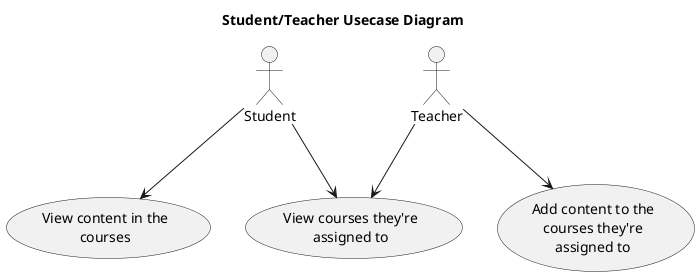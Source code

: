 @startuml
skinparam WrapWidth 150
title Student/Teacher Usecase Diagram
:Student: as s
:Teacher: as t
t --> (View courses they're assigned to)
t --> (Add content to the courses they're assigned to)
s --> (View courses they're assigned to)
s --> (View content in the courses)

'Teachers can view courses they're assigned to
'Teachers can add content to courses they're assigned to
'Students can view courses they're assigned to
'Students can view content in the courses
@enduml
